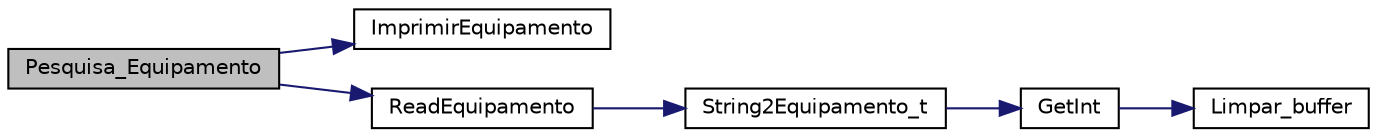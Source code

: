 digraph "Pesquisa_Equipamento"
{
 // LATEX_PDF_SIZE
  edge [fontname="Helvetica",fontsize="10",labelfontname="Helvetica",labelfontsize="10"];
  node [fontname="Helvetica",fontsize="10",shape=record];
  rankdir="LR";
  Node1 [label="Pesquisa_Equipamento",height=0.2,width=0.4,color="black", fillcolor="grey75", style="filled", fontcolor="black",tooltip=" "];
  Node1 -> Node2 [color="midnightblue",fontsize="10",style="solid"];
  Node2 [label="ImprimirEquipamento",height=0.2,width=0.4,color="black", fillcolor="white", style="filled",URL="$_interface_8h.html#a757b1ca299c4323a16816e77983c20bf",tooltip=" "];
  Node1 -> Node3 [color="midnightblue",fontsize="10",style="solid"];
  Node3 [label="ReadEquipamento",height=0.2,width=0.4,color="black", fillcolor="white", style="filled",URL="$_equipamento_8h.html#ad591852e9b18ae97339e8b1851721635",tooltip=" "];
  Node3 -> Node4 [color="midnightblue",fontsize="10",style="solid"];
  Node4 [label="String2Equipamento_t",height=0.2,width=0.4,color="black", fillcolor="white", style="filled",URL="$_equipamento_8h.html#a7206bd6d250d93a24615d73e4aaac6a9",tooltip=" "];
  Node4 -> Node5 [color="midnightblue",fontsize="10",style="solid"];
  Node5 [label="GetInt",height=0.2,width=0.4,color="black", fillcolor="white", style="filled",URL="$_equipamento_8h.html#af33a10e452044c45a2b0c01279a47430",tooltip=" "];
  Node5 -> Node6 [color="midnightblue",fontsize="10",style="solid"];
  Node6 [label="Limpar_buffer",height=0.2,width=0.4,color="black", fillcolor="white", style="filled",URL="$_equipamento_8h.html#a7662232d4e826e676ec12c39ac8af870",tooltip=" "];
}
